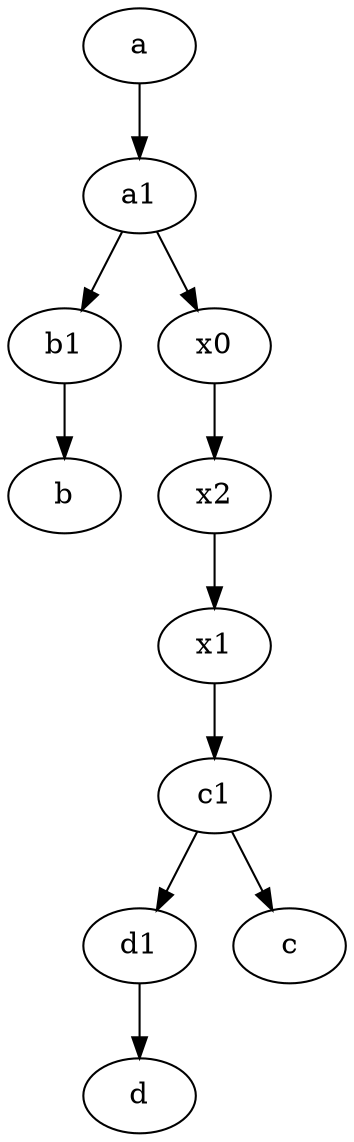 digraph  {
	b1 [pos="45,20!"];
	x1;
	a [pos="40,10!"];
	d1 [pos="25,30!"];
	a1 [pos="40,15!"];
	x0;
	c1 [pos="30,15!"];
	x2;
	x0 -> x2;
	a1 -> b1;
	b1 -> b;
	a -> a1;
	d1 -> d;
	x1 -> c1;
	x2 -> x1;
	c1 -> c;
	c1 -> d1;
	a1 -> x0;

	}